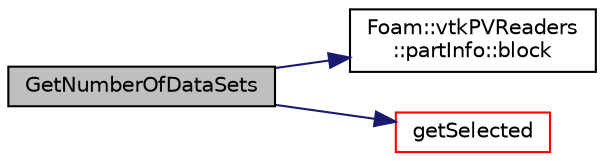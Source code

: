 digraph "GetNumberOfDataSets"
{
  bgcolor="transparent";
  edge [fontname="Helvetica",fontsize="10",labelfontname="Helvetica",labelfontsize="10"];
  node [fontname="Helvetica",fontsize="10",shape=record];
  rankdir="LR";
  Node1 [label="GetNumberOfDataSets",height=0.2,width=0.4,color="black", fillcolor="grey75", style="filled", fontcolor="black"];
  Node1 -> Node2 [color="midnightblue",fontsize="10",style="solid",fontname="Helvetica"];
  Node2 [label="Foam::vtkPVReaders\l::partInfo::block",height=0.2,width=0.4,color="black",URL="$a01822.html#a015ec647c989e711c1a58464c973286a",tooltip="Return the block holding these datasets. "];
  Node1 -> Node3 [color="midnightblue",fontsize="10",style="solid",fontname="Helvetica"];
  Node3 [label="getSelected",height=0.2,width=0.4,color="red",URL="$a11075.html#adae6486219c77725d52a3061e66066ef",tooltip="Retrieve the current selections as a wordHashSet. "];
}
